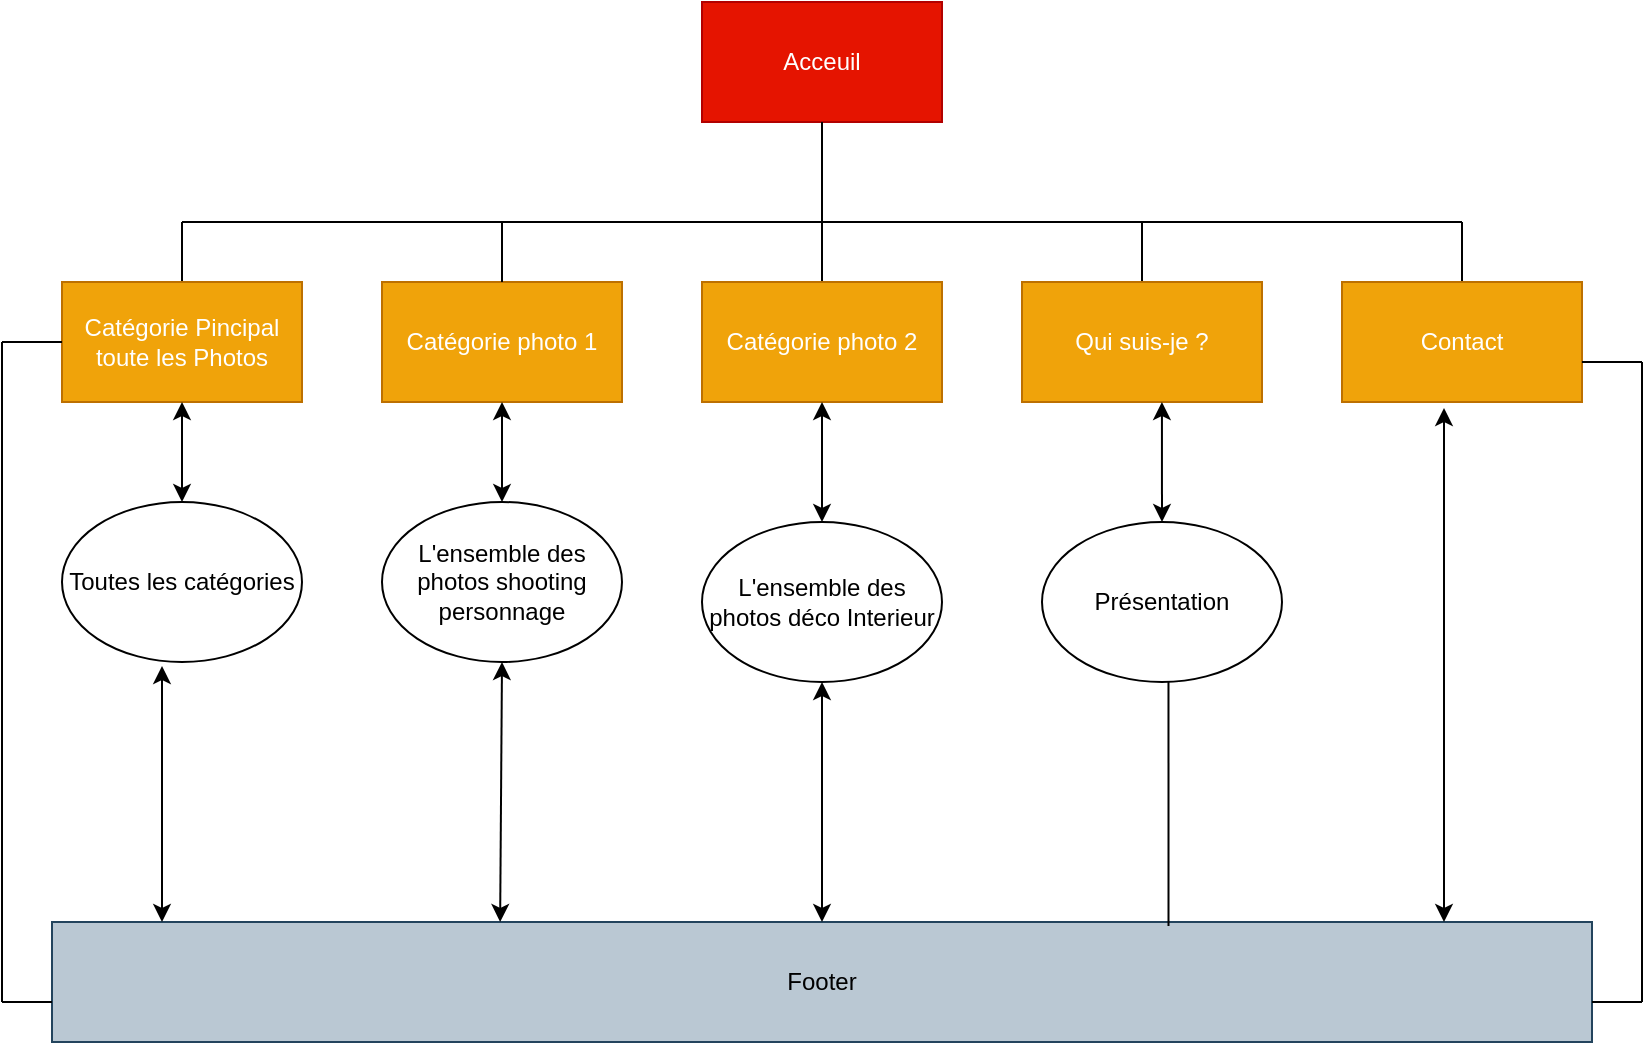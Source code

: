 <mxfile version="13.6.5">
    <diagram id="p6c1Vhue0X6LJwomH8LK" name="Page-1">
        <mxGraphModel dx="884" dy="650" grid="1" gridSize="10" guides="1" tooltips="1" connect="1" arrows="1" fold="1" page="1" pageScale="1" pageWidth="827" pageHeight="1169" math="0" shadow="0">
            <root>
                <mxCell id="0"/>
                <mxCell id="1" parent="0"/>
                <mxCell id="4" value="Acceuil" style="rounded=0;whiteSpace=wrap;html=1;fillColor=#e51400;strokeColor=#B20000;fontColor=#ffffff;" vertex="1" parent="1">
                    <mxGeometry x="350" y="20" width="120" height="60" as="geometry"/>
                </mxCell>
                <mxCell id="8" value="Catégorie photo 1" style="rounded=0;whiteSpace=wrap;html=1;fillColor=#f0a30a;strokeColor=#BD7000;fontColor=#ffffff;" vertex="1" parent="1">
                    <mxGeometry x="190" y="160" width="120" height="60" as="geometry"/>
                </mxCell>
                <mxCell id="15" value="" style="endArrow=none;html=1;" edge="1" parent="1">
                    <mxGeometry width="50" height="50" relative="1" as="geometry">
                        <mxPoint x="90" y="130" as="sourcePoint"/>
                        <mxPoint x="190" y="130" as="targetPoint"/>
                    </mxGeometry>
                </mxCell>
                <mxCell id="16" value="" style="endArrow=none;html=1;" edge="1" parent="1">
                    <mxGeometry width="50" height="50" relative="1" as="geometry">
                        <mxPoint x="90" y="160" as="sourcePoint"/>
                        <mxPoint x="90" y="130" as="targetPoint"/>
                        <Array as="points"/>
                    </mxGeometry>
                </mxCell>
                <mxCell id="17" value="Catégorie Pincipal toute les Photos" style="rounded=0;whiteSpace=wrap;html=1;fillColor=#f0a30a;strokeColor=#BD7000;fontColor=#ffffff;" vertex="1" parent="1">
                    <mxGeometry x="30" y="160" width="120" height="60" as="geometry"/>
                </mxCell>
                <mxCell id="18" value="" style="endArrow=none;html=1;" edge="1" parent="1">
                    <mxGeometry width="50" height="50" relative="1" as="geometry">
                        <mxPoint x="190" y="130" as="sourcePoint"/>
                        <mxPoint x="410" y="130" as="targetPoint"/>
                    </mxGeometry>
                </mxCell>
                <mxCell id="19" value="" style="endArrow=none;html=1;" edge="1" parent="1">
                    <mxGeometry width="50" height="50" relative="1" as="geometry">
                        <mxPoint x="410" y="160" as="sourcePoint"/>
                        <mxPoint x="410" y="130" as="targetPoint"/>
                    </mxGeometry>
                </mxCell>
                <mxCell id="20" value="Catégorie photo 2" style="rounded=0;whiteSpace=wrap;html=1;fillColor=#f0a30a;strokeColor=#BD7000;fontColor=#ffffff;" vertex="1" parent="1">
                    <mxGeometry x="350" y="160" width="120" height="60" as="geometry"/>
                </mxCell>
                <mxCell id="22" value="" style="endArrow=none;html=1;" edge="1" parent="1">
                    <mxGeometry width="50" height="50" relative="1" as="geometry">
                        <mxPoint x="540" y="130" as="sourcePoint"/>
                        <mxPoint x="620" y="130" as="targetPoint"/>
                    </mxGeometry>
                </mxCell>
                <mxCell id="23" value="" style="endArrow=none;html=1;exitX=0.5;exitY=0;exitDx=0;exitDy=0;" edge="1" parent="1" source="24">
                    <mxGeometry width="50" height="50" relative="1" as="geometry">
                        <mxPoint x="540" y="160" as="sourcePoint"/>
                        <mxPoint x="570" y="130" as="targetPoint"/>
                    </mxGeometry>
                </mxCell>
                <mxCell id="24" value="Qui suis-je ?" style="rounded=0;whiteSpace=wrap;html=1;fillColor=#f0a30a;strokeColor=#BD7000;fontColor=#ffffff;" vertex="1" parent="1">
                    <mxGeometry x="510" y="160" width="120" height="60" as="geometry"/>
                </mxCell>
                <mxCell id="25" value="" style="endArrow=none;html=1;" edge="1" parent="1">
                    <mxGeometry width="50" height="50" relative="1" as="geometry">
                        <mxPoint x="730" y="130" as="sourcePoint"/>
                        <mxPoint x="620" y="130" as="targetPoint"/>
                    </mxGeometry>
                </mxCell>
                <mxCell id="26" value="" style="endArrow=none;html=1;exitX=0.5;exitY=0;exitDx=0;exitDy=0;" edge="1" parent="1" source="27">
                    <mxGeometry width="50" height="50" relative="1" as="geometry">
                        <mxPoint x="700" y="160" as="sourcePoint"/>
                        <mxPoint x="730" y="130" as="targetPoint"/>
                    </mxGeometry>
                </mxCell>
                <mxCell id="27" value="&lt;span&gt;Contact&lt;/span&gt;" style="rounded=0;whiteSpace=wrap;html=1;fillColor=#f0a30a;strokeColor=#BD7000;fontColor=#ffffff;" vertex="1" parent="1">
                    <mxGeometry x="670" y="160" width="120" height="60" as="geometry"/>
                </mxCell>
                <mxCell id="36" value="" style="endArrow=none;html=1;" edge="1" parent="1">
                    <mxGeometry width="50" height="50" relative="1" as="geometry">
                        <mxPoint x="410" y="130" as="sourcePoint"/>
                        <mxPoint x="540" y="130" as="targetPoint"/>
                    </mxGeometry>
                </mxCell>
                <mxCell id="37" value="" style="endArrow=none;html=1;entryX=0.5;entryY=1;entryDx=0;entryDy=0;" edge="1" parent="1" target="4">
                    <mxGeometry width="50" height="50" relative="1" as="geometry">
                        <mxPoint x="410" y="130" as="sourcePoint"/>
                        <mxPoint x="350" y="160" as="targetPoint"/>
                    </mxGeometry>
                </mxCell>
                <mxCell id="38" value="" style="endArrow=none;html=1;" edge="1" parent="1">
                    <mxGeometry width="50" height="50" relative="1" as="geometry">
                        <mxPoint x="250" y="160" as="sourcePoint"/>
                        <mxPoint x="250" y="130" as="targetPoint"/>
                    </mxGeometry>
                </mxCell>
                <mxCell id="41" value="" style="endArrow=classic;startArrow=classic;html=1;fontSize=12;" edge="1" parent="1">
                    <mxGeometry width="50" height="50" relative="1" as="geometry">
                        <mxPoint x="250" y="270" as="sourcePoint"/>
                        <mxPoint x="250" y="220" as="targetPoint"/>
                    </mxGeometry>
                </mxCell>
                <mxCell id="42" value="&lt;h1 style=&quot;font-size: 12px&quot;&gt;&lt;span style=&quot;font-weight: normal&quot;&gt;L'ensemble des photos shooting personnage&lt;/span&gt;&lt;/h1&gt;" style="ellipse;whiteSpace=wrap;html=1;fontSize=12;align=center;" vertex="1" parent="1">
                    <mxGeometry x="190" y="270" width="120" height="80" as="geometry"/>
                </mxCell>
                <mxCell id="43" value="" style="endArrow=classic;startArrow=classic;html=1;fontSize=12;entryX=0.5;entryY=1;entryDx=0;entryDy=0;" edge="1" parent="1" target="20">
                    <mxGeometry width="50" height="50" relative="1" as="geometry">
                        <mxPoint x="410" y="280" as="sourcePoint"/>
                        <mxPoint x="410" y="260" as="targetPoint"/>
                    </mxGeometry>
                </mxCell>
                <mxCell id="44" value="L'ensemble des photos déco Interieur" style="ellipse;whiteSpace=wrap;html=1;fontSize=12;align=center;" vertex="1" parent="1">
                    <mxGeometry x="350" y="280" width="120" height="80" as="geometry"/>
                </mxCell>
                <mxCell id="45" value="Toutes les catégories" style="ellipse;whiteSpace=wrap;html=1;fontSize=12;align=center;" vertex="1" parent="1">
                    <mxGeometry x="30" y="270" width="120" height="80" as="geometry"/>
                </mxCell>
                <mxCell id="46" value="" style="endArrow=classic;startArrow=classic;html=1;fontSize=12;exitX=0.5;exitY=0;exitDx=0;exitDy=0;" edge="1" parent="1" source="45">
                    <mxGeometry width="50" height="50" relative="1" as="geometry">
                        <mxPoint x="40" y="270" as="sourcePoint"/>
                        <mxPoint x="90" y="220" as="targetPoint"/>
                    </mxGeometry>
                </mxCell>
                <mxCell id="47" value="Footer" style="rounded=0;whiteSpace=wrap;html=1;fontSize=12;align=center;fillColor=#bac8d3;strokeColor=#23445d;" vertex="1" parent="1">
                    <mxGeometry x="25" y="480" width="770" height="60" as="geometry"/>
                </mxCell>
                <mxCell id="48" value="" style="endArrow=none;html=1;fontSize=12;" edge="1" parent="1">
                    <mxGeometry width="50" height="50" relative="1" as="geometry">
                        <mxPoint x="25" y="520" as="sourcePoint"/>
                        <mxPoint y="520" as="targetPoint"/>
                    </mxGeometry>
                </mxCell>
                <mxCell id="49" value="" style="endArrow=none;html=1;fontSize=12;" edge="1" parent="1">
                    <mxGeometry width="50" height="50" relative="1" as="geometry">
                        <mxPoint y="520" as="sourcePoint"/>
                        <mxPoint y="190" as="targetPoint"/>
                    </mxGeometry>
                </mxCell>
                <mxCell id="50" value="" style="endArrow=none;html=1;fontSize=12;entryX=0;entryY=0.5;entryDx=0;entryDy=0;" edge="1" parent="1" target="17">
                    <mxGeometry width="50" height="50" relative="1" as="geometry">
                        <mxPoint y="190" as="sourcePoint"/>
                        <mxPoint x="50" y="140" as="targetPoint"/>
                    </mxGeometry>
                </mxCell>
                <mxCell id="52" value="" style="endArrow=none;html=1;fontSize=12;" edge="1" parent="1">
                    <mxGeometry width="50" height="50" relative="1" as="geometry">
                        <mxPoint x="795" y="520" as="sourcePoint"/>
                        <mxPoint x="820" y="520" as="targetPoint"/>
                    </mxGeometry>
                </mxCell>
                <mxCell id="53" value="" style="endArrow=none;html=1;fontSize=12;" edge="1" parent="1">
                    <mxGeometry width="50" height="50" relative="1" as="geometry">
                        <mxPoint x="820" y="520" as="sourcePoint"/>
                        <mxPoint x="820" y="200" as="targetPoint"/>
                    </mxGeometry>
                </mxCell>
                <mxCell id="54" value="" style="endArrow=none;html=1;fontSize=12;" edge="1" parent="1">
                    <mxGeometry width="50" height="50" relative="1" as="geometry">
                        <mxPoint x="790" y="200" as="sourcePoint"/>
                        <mxPoint x="820" y="200" as="targetPoint"/>
                    </mxGeometry>
                </mxCell>
                <mxCell id="55" value="" style="endArrow=none;html=1;fontSize=12;entryX=0.725;entryY=0.033;entryDx=0;entryDy=0;entryPerimeter=0;exitX=0.527;exitY=1;exitDx=0;exitDy=0;exitPerimeter=0;" edge="1" parent="1" source="60" target="47">
                    <mxGeometry width="50" height="50" relative="1" as="geometry">
                        <mxPoint x="583" y="370" as="sourcePoint"/>
                        <mxPoint x="430" y="250" as="targetPoint"/>
                    </mxGeometry>
                </mxCell>
                <mxCell id="57" value="" style="endArrow=classic;startArrow=classic;html=1;fontSize=12;entryX=0.5;entryY=0;entryDx=0;entryDy=0;exitX=0.5;exitY=1;exitDx=0;exitDy=0;" edge="1" parent="1" source="44" target="47">
                    <mxGeometry width="50" height="50" relative="1" as="geometry">
                        <mxPoint x="380" y="300" as="sourcePoint"/>
                        <mxPoint x="430" y="250" as="targetPoint"/>
                    </mxGeometry>
                </mxCell>
                <mxCell id="58" value="" style="endArrow=classic;startArrow=classic;html=1;fontSize=12;entryX=0.291;entryY=0;entryDx=0;entryDy=0;entryPerimeter=0;exitX=0.5;exitY=1;exitDx=0;exitDy=0;" edge="1" parent="1" source="42" target="47">
                    <mxGeometry width="50" height="50" relative="1" as="geometry">
                        <mxPoint x="380" y="300" as="sourcePoint"/>
                        <mxPoint x="430" y="250" as="targetPoint"/>
                    </mxGeometry>
                </mxCell>
                <mxCell id="59" value="" style="endArrow=classic;startArrow=classic;html=1;fontSize=12;" edge="1" parent="1">
                    <mxGeometry width="50" height="50" relative="1" as="geometry">
                        <mxPoint x="80" y="480" as="sourcePoint"/>
                        <mxPoint x="80" y="352" as="targetPoint"/>
                    </mxGeometry>
                </mxCell>
                <mxCell id="60" value="Présentation" style="ellipse;whiteSpace=wrap;html=1;fontSize=12;align=center;" vertex="1" parent="1">
                    <mxGeometry x="520" y="280" width="120" height="80" as="geometry"/>
                </mxCell>
                <mxCell id="64" value="" style="endArrow=classic;startArrow=classic;html=1;fontSize=12;entryX=0.425;entryY=1.05;entryDx=0;entryDy=0;entryPerimeter=0;" edge="1" parent="1" target="27">
                    <mxGeometry width="50" height="50" relative="1" as="geometry">
                        <mxPoint x="721" y="480" as="sourcePoint"/>
                        <mxPoint x="770" y="310" as="targetPoint"/>
                    </mxGeometry>
                </mxCell>
                <mxCell id="65" value="" style="endArrow=classic;startArrow=classic;html=1;fontSize=12;entryX=0.583;entryY=1;entryDx=0;entryDy=0;entryPerimeter=0;" edge="1" parent="1" target="24">
                    <mxGeometry width="50" height="50" relative="1" as="geometry">
                        <mxPoint x="580" y="280" as="sourcePoint"/>
                        <mxPoint x="581" y="230" as="targetPoint"/>
                    </mxGeometry>
                </mxCell>
            </root>
        </mxGraphModel>
    </diagram>
</mxfile>